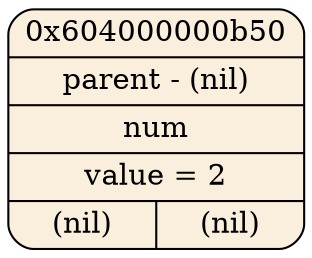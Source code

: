digraph
{
    node_0x604000000b50[shape = Mrecord, label = "{{0x604000000b50} | {parent - (nil)} | {num} | {value = 2} | {(nil)|(nil)}}", style = "filled", fillcolor = "#FAEEDD"];
}